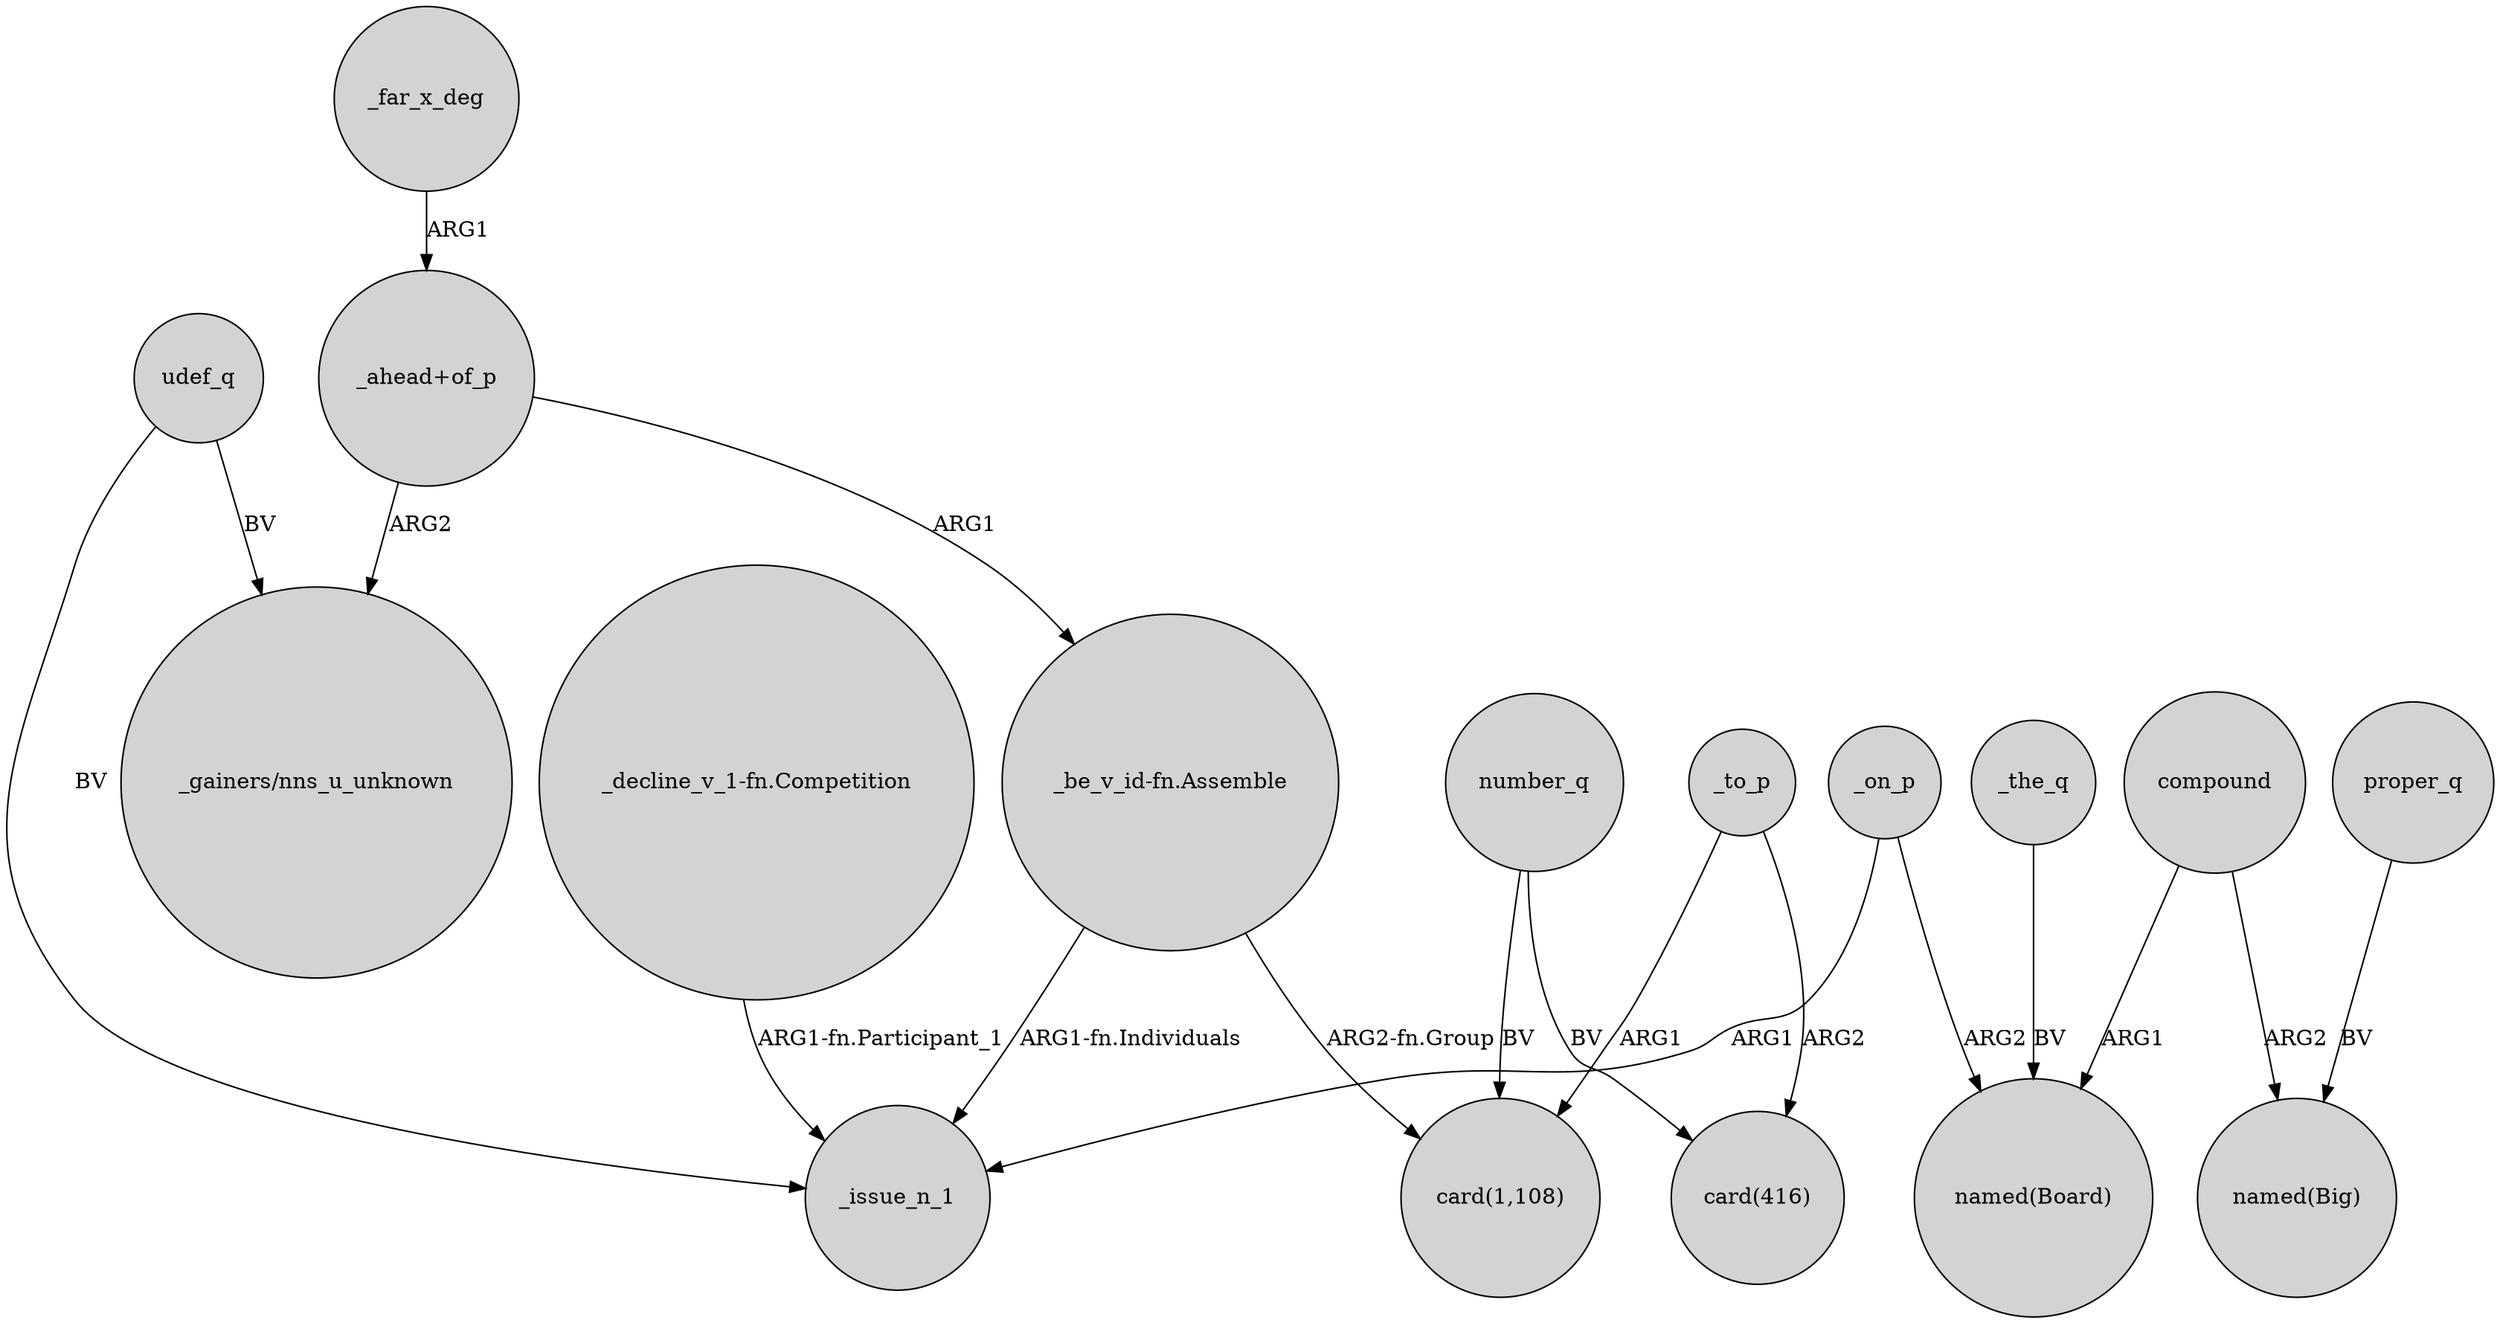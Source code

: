 digraph {
	node [shape=circle style=filled]
	udef_q -> _issue_n_1 [label=BV]
	_the_q -> "named(Board)" [label=BV]
	_to_p -> "card(416)" [label=ARG2]
	_far_x_deg -> "_ahead+of_p" [label=ARG1]
	compound -> "named(Board)" [label=ARG1]
	"_decline_v_1-fn.Competition" -> _issue_n_1 [label="ARG1-fn.Participant_1"]
	"_ahead+of_p" -> "_be_v_id-fn.Assemble" [label=ARG1]
	number_q -> "card(1,108)" [label=BV]
	_on_p -> _issue_n_1 [label=ARG1]
	"_be_v_id-fn.Assemble" -> "card(1,108)" [label="ARG2-fn.Group"]
	_on_p -> "named(Board)" [label=ARG2]
	udef_q -> "_gainers/nns_u_unknown" [label=BV]
	"_ahead+of_p" -> "_gainers/nns_u_unknown" [label=ARG2]
	compound -> "named(Big)" [label=ARG2]
	proper_q -> "named(Big)" [label=BV]
	"_be_v_id-fn.Assemble" -> _issue_n_1 [label="ARG1-fn.Individuals"]
	number_q -> "card(416)" [label=BV]
	_to_p -> "card(1,108)" [label=ARG1]
}
